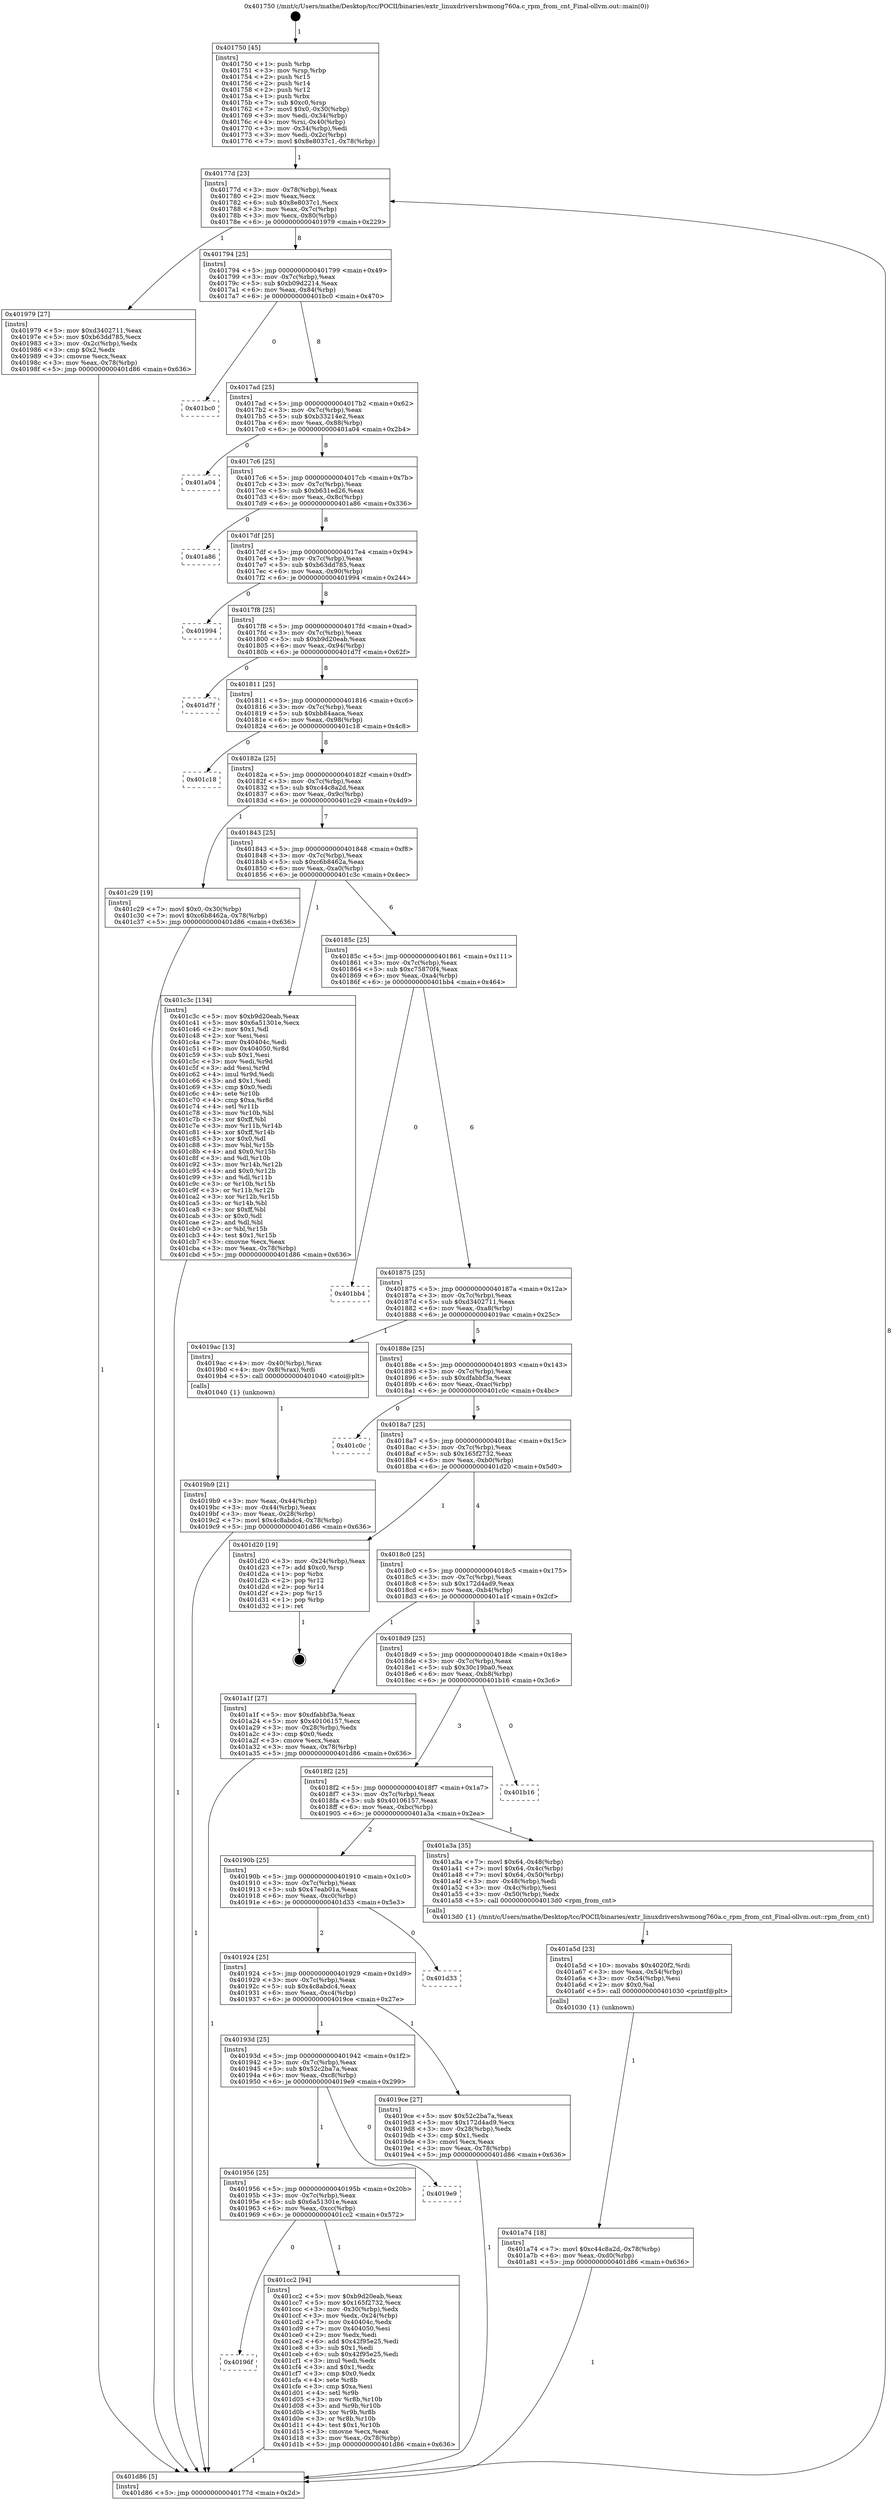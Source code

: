 digraph "0x401750" {
  label = "0x401750 (/mnt/c/Users/mathe/Desktop/tcc/POCII/binaries/extr_linuxdrivershwmong760a.c_rpm_from_cnt_Final-ollvm.out::main(0))"
  labelloc = "t"
  node[shape=record]

  Entry [label="",width=0.3,height=0.3,shape=circle,fillcolor=black,style=filled]
  "0x40177d" [label="{
     0x40177d [23]\l
     | [instrs]\l
     &nbsp;&nbsp;0x40177d \<+3\>: mov -0x78(%rbp),%eax\l
     &nbsp;&nbsp;0x401780 \<+2\>: mov %eax,%ecx\l
     &nbsp;&nbsp;0x401782 \<+6\>: sub $0x8e8037c1,%ecx\l
     &nbsp;&nbsp;0x401788 \<+3\>: mov %eax,-0x7c(%rbp)\l
     &nbsp;&nbsp;0x40178b \<+3\>: mov %ecx,-0x80(%rbp)\l
     &nbsp;&nbsp;0x40178e \<+6\>: je 0000000000401979 \<main+0x229\>\l
  }"]
  "0x401979" [label="{
     0x401979 [27]\l
     | [instrs]\l
     &nbsp;&nbsp;0x401979 \<+5\>: mov $0xd3402711,%eax\l
     &nbsp;&nbsp;0x40197e \<+5\>: mov $0xb63dd785,%ecx\l
     &nbsp;&nbsp;0x401983 \<+3\>: mov -0x2c(%rbp),%edx\l
     &nbsp;&nbsp;0x401986 \<+3\>: cmp $0x2,%edx\l
     &nbsp;&nbsp;0x401989 \<+3\>: cmovne %ecx,%eax\l
     &nbsp;&nbsp;0x40198c \<+3\>: mov %eax,-0x78(%rbp)\l
     &nbsp;&nbsp;0x40198f \<+5\>: jmp 0000000000401d86 \<main+0x636\>\l
  }"]
  "0x401794" [label="{
     0x401794 [25]\l
     | [instrs]\l
     &nbsp;&nbsp;0x401794 \<+5\>: jmp 0000000000401799 \<main+0x49\>\l
     &nbsp;&nbsp;0x401799 \<+3\>: mov -0x7c(%rbp),%eax\l
     &nbsp;&nbsp;0x40179c \<+5\>: sub $0xb09d2214,%eax\l
     &nbsp;&nbsp;0x4017a1 \<+6\>: mov %eax,-0x84(%rbp)\l
     &nbsp;&nbsp;0x4017a7 \<+6\>: je 0000000000401bc0 \<main+0x470\>\l
  }"]
  "0x401d86" [label="{
     0x401d86 [5]\l
     | [instrs]\l
     &nbsp;&nbsp;0x401d86 \<+5\>: jmp 000000000040177d \<main+0x2d\>\l
  }"]
  "0x401750" [label="{
     0x401750 [45]\l
     | [instrs]\l
     &nbsp;&nbsp;0x401750 \<+1\>: push %rbp\l
     &nbsp;&nbsp;0x401751 \<+3\>: mov %rsp,%rbp\l
     &nbsp;&nbsp;0x401754 \<+2\>: push %r15\l
     &nbsp;&nbsp;0x401756 \<+2\>: push %r14\l
     &nbsp;&nbsp;0x401758 \<+2\>: push %r12\l
     &nbsp;&nbsp;0x40175a \<+1\>: push %rbx\l
     &nbsp;&nbsp;0x40175b \<+7\>: sub $0xc0,%rsp\l
     &nbsp;&nbsp;0x401762 \<+7\>: movl $0x0,-0x30(%rbp)\l
     &nbsp;&nbsp;0x401769 \<+3\>: mov %edi,-0x34(%rbp)\l
     &nbsp;&nbsp;0x40176c \<+4\>: mov %rsi,-0x40(%rbp)\l
     &nbsp;&nbsp;0x401770 \<+3\>: mov -0x34(%rbp),%edi\l
     &nbsp;&nbsp;0x401773 \<+3\>: mov %edi,-0x2c(%rbp)\l
     &nbsp;&nbsp;0x401776 \<+7\>: movl $0x8e8037c1,-0x78(%rbp)\l
  }"]
  Exit [label="",width=0.3,height=0.3,shape=circle,fillcolor=black,style=filled,peripheries=2]
  "0x401bc0" [label="{
     0x401bc0\l
  }", style=dashed]
  "0x4017ad" [label="{
     0x4017ad [25]\l
     | [instrs]\l
     &nbsp;&nbsp;0x4017ad \<+5\>: jmp 00000000004017b2 \<main+0x62\>\l
     &nbsp;&nbsp;0x4017b2 \<+3\>: mov -0x7c(%rbp),%eax\l
     &nbsp;&nbsp;0x4017b5 \<+5\>: sub $0xb33214e2,%eax\l
     &nbsp;&nbsp;0x4017ba \<+6\>: mov %eax,-0x88(%rbp)\l
     &nbsp;&nbsp;0x4017c0 \<+6\>: je 0000000000401a04 \<main+0x2b4\>\l
  }"]
  "0x40196f" [label="{
     0x40196f\l
  }", style=dashed]
  "0x401a04" [label="{
     0x401a04\l
  }", style=dashed]
  "0x4017c6" [label="{
     0x4017c6 [25]\l
     | [instrs]\l
     &nbsp;&nbsp;0x4017c6 \<+5\>: jmp 00000000004017cb \<main+0x7b\>\l
     &nbsp;&nbsp;0x4017cb \<+3\>: mov -0x7c(%rbp),%eax\l
     &nbsp;&nbsp;0x4017ce \<+5\>: sub $0xb631ed26,%eax\l
     &nbsp;&nbsp;0x4017d3 \<+6\>: mov %eax,-0x8c(%rbp)\l
     &nbsp;&nbsp;0x4017d9 \<+6\>: je 0000000000401a86 \<main+0x336\>\l
  }"]
  "0x401cc2" [label="{
     0x401cc2 [94]\l
     | [instrs]\l
     &nbsp;&nbsp;0x401cc2 \<+5\>: mov $0xb9d20eab,%eax\l
     &nbsp;&nbsp;0x401cc7 \<+5\>: mov $0x165f2732,%ecx\l
     &nbsp;&nbsp;0x401ccc \<+3\>: mov -0x30(%rbp),%edx\l
     &nbsp;&nbsp;0x401ccf \<+3\>: mov %edx,-0x24(%rbp)\l
     &nbsp;&nbsp;0x401cd2 \<+7\>: mov 0x40404c,%edx\l
     &nbsp;&nbsp;0x401cd9 \<+7\>: mov 0x404050,%esi\l
     &nbsp;&nbsp;0x401ce0 \<+2\>: mov %edx,%edi\l
     &nbsp;&nbsp;0x401ce2 \<+6\>: add $0x42f95e25,%edi\l
     &nbsp;&nbsp;0x401ce8 \<+3\>: sub $0x1,%edi\l
     &nbsp;&nbsp;0x401ceb \<+6\>: sub $0x42f95e25,%edi\l
     &nbsp;&nbsp;0x401cf1 \<+3\>: imul %edi,%edx\l
     &nbsp;&nbsp;0x401cf4 \<+3\>: and $0x1,%edx\l
     &nbsp;&nbsp;0x401cf7 \<+3\>: cmp $0x0,%edx\l
     &nbsp;&nbsp;0x401cfa \<+4\>: sete %r8b\l
     &nbsp;&nbsp;0x401cfe \<+3\>: cmp $0xa,%esi\l
     &nbsp;&nbsp;0x401d01 \<+4\>: setl %r9b\l
     &nbsp;&nbsp;0x401d05 \<+3\>: mov %r8b,%r10b\l
     &nbsp;&nbsp;0x401d08 \<+3\>: and %r9b,%r10b\l
     &nbsp;&nbsp;0x401d0b \<+3\>: xor %r9b,%r8b\l
     &nbsp;&nbsp;0x401d0e \<+3\>: or %r8b,%r10b\l
     &nbsp;&nbsp;0x401d11 \<+4\>: test $0x1,%r10b\l
     &nbsp;&nbsp;0x401d15 \<+3\>: cmovne %ecx,%eax\l
     &nbsp;&nbsp;0x401d18 \<+3\>: mov %eax,-0x78(%rbp)\l
     &nbsp;&nbsp;0x401d1b \<+5\>: jmp 0000000000401d86 \<main+0x636\>\l
  }"]
  "0x401a86" [label="{
     0x401a86\l
  }", style=dashed]
  "0x4017df" [label="{
     0x4017df [25]\l
     | [instrs]\l
     &nbsp;&nbsp;0x4017df \<+5\>: jmp 00000000004017e4 \<main+0x94\>\l
     &nbsp;&nbsp;0x4017e4 \<+3\>: mov -0x7c(%rbp),%eax\l
     &nbsp;&nbsp;0x4017e7 \<+5\>: sub $0xb63dd785,%eax\l
     &nbsp;&nbsp;0x4017ec \<+6\>: mov %eax,-0x90(%rbp)\l
     &nbsp;&nbsp;0x4017f2 \<+6\>: je 0000000000401994 \<main+0x244\>\l
  }"]
  "0x401956" [label="{
     0x401956 [25]\l
     | [instrs]\l
     &nbsp;&nbsp;0x401956 \<+5\>: jmp 000000000040195b \<main+0x20b\>\l
     &nbsp;&nbsp;0x40195b \<+3\>: mov -0x7c(%rbp),%eax\l
     &nbsp;&nbsp;0x40195e \<+5\>: sub $0x6a51301e,%eax\l
     &nbsp;&nbsp;0x401963 \<+6\>: mov %eax,-0xcc(%rbp)\l
     &nbsp;&nbsp;0x401969 \<+6\>: je 0000000000401cc2 \<main+0x572\>\l
  }"]
  "0x401994" [label="{
     0x401994\l
  }", style=dashed]
  "0x4017f8" [label="{
     0x4017f8 [25]\l
     | [instrs]\l
     &nbsp;&nbsp;0x4017f8 \<+5\>: jmp 00000000004017fd \<main+0xad\>\l
     &nbsp;&nbsp;0x4017fd \<+3\>: mov -0x7c(%rbp),%eax\l
     &nbsp;&nbsp;0x401800 \<+5\>: sub $0xb9d20eab,%eax\l
     &nbsp;&nbsp;0x401805 \<+6\>: mov %eax,-0x94(%rbp)\l
     &nbsp;&nbsp;0x40180b \<+6\>: je 0000000000401d7f \<main+0x62f\>\l
  }"]
  "0x4019e9" [label="{
     0x4019e9\l
  }", style=dashed]
  "0x401d7f" [label="{
     0x401d7f\l
  }", style=dashed]
  "0x401811" [label="{
     0x401811 [25]\l
     | [instrs]\l
     &nbsp;&nbsp;0x401811 \<+5\>: jmp 0000000000401816 \<main+0xc6\>\l
     &nbsp;&nbsp;0x401816 \<+3\>: mov -0x7c(%rbp),%eax\l
     &nbsp;&nbsp;0x401819 \<+5\>: sub $0xbb84aaca,%eax\l
     &nbsp;&nbsp;0x40181e \<+6\>: mov %eax,-0x98(%rbp)\l
     &nbsp;&nbsp;0x401824 \<+6\>: je 0000000000401c18 \<main+0x4c8\>\l
  }"]
  "0x401a74" [label="{
     0x401a74 [18]\l
     | [instrs]\l
     &nbsp;&nbsp;0x401a74 \<+7\>: movl $0xc44c8a2d,-0x78(%rbp)\l
     &nbsp;&nbsp;0x401a7b \<+6\>: mov %eax,-0xd0(%rbp)\l
     &nbsp;&nbsp;0x401a81 \<+5\>: jmp 0000000000401d86 \<main+0x636\>\l
  }"]
  "0x401c18" [label="{
     0x401c18\l
  }", style=dashed]
  "0x40182a" [label="{
     0x40182a [25]\l
     | [instrs]\l
     &nbsp;&nbsp;0x40182a \<+5\>: jmp 000000000040182f \<main+0xdf\>\l
     &nbsp;&nbsp;0x40182f \<+3\>: mov -0x7c(%rbp),%eax\l
     &nbsp;&nbsp;0x401832 \<+5\>: sub $0xc44c8a2d,%eax\l
     &nbsp;&nbsp;0x401837 \<+6\>: mov %eax,-0x9c(%rbp)\l
     &nbsp;&nbsp;0x40183d \<+6\>: je 0000000000401c29 \<main+0x4d9\>\l
  }"]
  "0x401a5d" [label="{
     0x401a5d [23]\l
     | [instrs]\l
     &nbsp;&nbsp;0x401a5d \<+10\>: movabs $0x4020f2,%rdi\l
     &nbsp;&nbsp;0x401a67 \<+3\>: mov %eax,-0x54(%rbp)\l
     &nbsp;&nbsp;0x401a6a \<+3\>: mov -0x54(%rbp),%esi\l
     &nbsp;&nbsp;0x401a6d \<+2\>: mov $0x0,%al\l
     &nbsp;&nbsp;0x401a6f \<+5\>: call 0000000000401030 \<printf@plt\>\l
     | [calls]\l
     &nbsp;&nbsp;0x401030 \{1\} (unknown)\l
  }"]
  "0x401c29" [label="{
     0x401c29 [19]\l
     | [instrs]\l
     &nbsp;&nbsp;0x401c29 \<+7\>: movl $0x0,-0x30(%rbp)\l
     &nbsp;&nbsp;0x401c30 \<+7\>: movl $0xc6b8462a,-0x78(%rbp)\l
     &nbsp;&nbsp;0x401c37 \<+5\>: jmp 0000000000401d86 \<main+0x636\>\l
  }"]
  "0x401843" [label="{
     0x401843 [25]\l
     | [instrs]\l
     &nbsp;&nbsp;0x401843 \<+5\>: jmp 0000000000401848 \<main+0xf8\>\l
     &nbsp;&nbsp;0x401848 \<+3\>: mov -0x7c(%rbp),%eax\l
     &nbsp;&nbsp;0x40184b \<+5\>: sub $0xc6b8462a,%eax\l
     &nbsp;&nbsp;0x401850 \<+6\>: mov %eax,-0xa0(%rbp)\l
     &nbsp;&nbsp;0x401856 \<+6\>: je 0000000000401c3c \<main+0x4ec\>\l
  }"]
  "0x40193d" [label="{
     0x40193d [25]\l
     | [instrs]\l
     &nbsp;&nbsp;0x40193d \<+5\>: jmp 0000000000401942 \<main+0x1f2\>\l
     &nbsp;&nbsp;0x401942 \<+3\>: mov -0x7c(%rbp),%eax\l
     &nbsp;&nbsp;0x401945 \<+5\>: sub $0x52c2ba7a,%eax\l
     &nbsp;&nbsp;0x40194a \<+6\>: mov %eax,-0xc8(%rbp)\l
     &nbsp;&nbsp;0x401950 \<+6\>: je 00000000004019e9 \<main+0x299\>\l
  }"]
  "0x401c3c" [label="{
     0x401c3c [134]\l
     | [instrs]\l
     &nbsp;&nbsp;0x401c3c \<+5\>: mov $0xb9d20eab,%eax\l
     &nbsp;&nbsp;0x401c41 \<+5\>: mov $0x6a51301e,%ecx\l
     &nbsp;&nbsp;0x401c46 \<+2\>: mov $0x1,%dl\l
     &nbsp;&nbsp;0x401c48 \<+2\>: xor %esi,%esi\l
     &nbsp;&nbsp;0x401c4a \<+7\>: mov 0x40404c,%edi\l
     &nbsp;&nbsp;0x401c51 \<+8\>: mov 0x404050,%r8d\l
     &nbsp;&nbsp;0x401c59 \<+3\>: sub $0x1,%esi\l
     &nbsp;&nbsp;0x401c5c \<+3\>: mov %edi,%r9d\l
     &nbsp;&nbsp;0x401c5f \<+3\>: add %esi,%r9d\l
     &nbsp;&nbsp;0x401c62 \<+4\>: imul %r9d,%edi\l
     &nbsp;&nbsp;0x401c66 \<+3\>: and $0x1,%edi\l
     &nbsp;&nbsp;0x401c69 \<+3\>: cmp $0x0,%edi\l
     &nbsp;&nbsp;0x401c6c \<+4\>: sete %r10b\l
     &nbsp;&nbsp;0x401c70 \<+4\>: cmp $0xa,%r8d\l
     &nbsp;&nbsp;0x401c74 \<+4\>: setl %r11b\l
     &nbsp;&nbsp;0x401c78 \<+3\>: mov %r10b,%bl\l
     &nbsp;&nbsp;0x401c7b \<+3\>: xor $0xff,%bl\l
     &nbsp;&nbsp;0x401c7e \<+3\>: mov %r11b,%r14b\l
     &nbsp;&nbsp;0x401c81 \<+4\>: xor $0xff,%r14b\l
     &nbsp;&nbsp;0x401c85 \<+3\>: xor $0x0,%dl\l
     &nbsp;&nbsp;0x401c88 \<+3\>: mov %bl,%r15b\l
     &nbsp;&nbsp;0x401c8b \<+4\>: and $0x0,%r15b\l
     &nbsp;&nbsp;0x401c8f \<+3\>: and %dl,%r10b\l
     &nbsp;&nbsp;0x401c92 \<+3\>: mov %r14b,%r12b\l
     &nbsp;&nbsp;0x401c95 \<+4\>: and $0x0,%r12b\l
     &nbsp;&nbsp;0x401c99 \<+3\>: and %dl,%r11b\l
     &nbsp;&nbsp;0x401c9c \<+3\>: or %r10b,%r15b\l
     &nbsp;&nbsp;0x401c9f \<+3\>: or %r11b,%r12b\l
     &nbsp;&nbsp;0x401ca2 \<+3\>: xor %r12b,%r15b\l
     &nbsp;&nbsp;0x401ca5 \<+3\>: or %r14b,%bl\l
     &nbsp;&nbsp;0x401ca8 \<+3\>: xor $0xff,%bl\l
     &nbsp;&nbsp;0x401cab \<+3\>: or $0x0,%dl\l
     &nbsp;&nbsp;0x401cae \<+2\>: and %dl,%bl\l
     &nbsp;&nbsp;0x401cb0 \<+3\>: or %bl,%r15b\l
     &nbsp;&nbsp;0x401cb3 \<+4\>: test $0x1,%r15b\l
     &nbsp;&nbsp;0x401cb7 \<+3\>: cmovne %ecx,%eax\l
     &nbsp;&nbsp;0x401cba \<+3\>: mov %eax,-0x78(%rbp)\l
     &nbsp;&nbsp;0x401cbd \<+5\>: jmp 0000000000401d86 \<main+0x636\>\l
  }"]
  "0x40185c" [label="{
     0x40185c [25]\l
     | [instrs]\l
     &nbsp;&nbsp;0x40185c \<+5\>: jmp 0000000000401861 \<main+0x111\>\l
     &nbsp;&nbsp;0x401861 \<+3\>: mov -0x7c(%rbp),%eax\l
     &nbsp;&nbsp;0x401864 \<+5\>: sub $0xc75870f4,%eax\l
     &nbsp;&nbsp;0x401869 \<+6\>: mov %eax,-0xa4(%rbp)\l
     &nbsp;&nbsp;0x40186f \<+6\>: je 0000000000401bb4 \<main+0x464\>\l
  }"]
  "0x4019ce" [label="{
     0x4019ce [27]\l
     | [instrs]\l
     &nbsp;&nbsp;0x4019ce \<+5\>: mov $0x52c2ba7a,%eax\l
     &nbsp;&nbsp;0x4019d3 \<+5\>: mov $0x172d4ad9,%ecx\l
     &nbsp;&nbsp;0x4019d8 \<+3\>: mov -0x28(%rbp),%edx\l
     &nbsp;&nbsp;0x4019db \<+3\>: cmp $0x1,%edx\l
     &nbsp;&nbsp;0x4019de \<+3\>: cmovl %ecx,%eax\l
     &nbsp;&nbsp;0x4019e1 \<+3\>: mov %eax,-0x78(%rbp)\l
     &nbsp;&nbsp;0x4019e4 \<+5\>: jmp 0000000000401d86 \<main+0x636\>\l
  }"]
  "0x401bb4" [label="{
     0x401bb4\l
  }", style=dashed]
  "0x401875" [label="{
     0x401875 [25]\l
     | [instrs]\l
     &nbsp;&nbsp;0x401875 \<+5\>: jmp 000000000040187a \<main+0x12a\>\l
     &nbsp;&nbsp;0x40187a \<+3\>: mov -0x7c(%rbp),%eax\l
     &nbsp;&nbsp;0x40187d \<+5\>: sub $0xd3402711,%eax\l
     &nbsp;&nbsp;0x401882 \<+6\>: mov %eax,-0xa8(%rbp)\l
     &nbsp;&nbsp;0x401888 \<+6\>: je 00000000004019ac \<main+0x25c\>\l
  }"]
  "0x401924" [label="{
     0x401924 [25]\l
     | [instrs]\l
     &nbsp;&nbsp;0x401924 \<+5\>: jmp 0000000000401929 \<main+0x1d9\>\l
     &nbsp;&nbsp;0x401929 \<+3\>: mov -0x7c(%rbp),%eax\l
     &nbsp;&nbsp;0x40192c \<+5\>: sub $0x4c8abdc4,%eax\l
     &nbsp;&nbsp;0x401931 \<+6\>: mov %eax,-0xc4(%rbp)\l
     &nbsp;&nbsp;0x401937 \<+6\>: je 00000000004019ce \<main+0x27e\>\l
  }"]
  "0x4019ac" [label="{
     0x4019ac [13]\l
     | [instrs]\l
     &nbsp;&nbsp;0x4019ac \<+4\>: mov -0x40(%rbp),%rax\l
     &nbsp;&nbsp;0x4019b0 \<+4\>: mov 0x8(%rax),%rdi\l
     &nbsp;&nbsp;0x4019b4 \<+5\>: call 0000000000401040 \<atoi@plt\>\l
     | [calls]\l
     &nbsp;&nbsp;0x401040 \{1\} (unknown)\l
  }"]
  "0x40188e" [label="{
     0x40188e [25]\l
     | [instrs]\l
     &nbsp;&nbsp;0x40188e \<+5\>: jmp 0000000000401893 \<main+0x143\>\l
     &nbsp;&nbsp;0x401893 \<+3\>: mov -0x7c(%rbp),%eax\l
     &nbsp;&nbsp;0x401896 \<+5\>: sub $0xdfabbf3a,%eax\l
     &nbsp;&nbsp;0x40189b \<+6\>: mov %eax,-0xac(%rbp)\l
     &nbsp;&nbsp;0x4018a1 \<+6\>: je 0000000000401c0c \<main+0x4bc\>\l
  }"]
  "0x4019b9" [label="{
     0x4019b9 [21]\l
     | [instrs]\l
     &nbsp;&nbsp;0x4019b9 \<+3\>: mov %eax,-0x44(%rbp)\l
     &nbsp;&nbsp;0x4019bc \<+3\>: mov -0x44(%rbp),%eax\l
     &nbsp;&nbsp;0x4019bf \<+3\>: mov %eax,-0x28(%rbp)\l
     &nbsp;&nbsp;0x4019c2 \<+7\>: movl $0x4c8abdc4,-0x78(%rbp)\l
     &nbsp;&nbsp;0x4019c9 \<+5\>: jmp 0000000000401d86 \<main+0x636\>\l
  }"]
  "0x401d33" [label="{
     0x401d33\l
  }", style=dashed]
  "0x401c0c" [label="{
     0x401c0c\l
  }", style=dashed]
  "0x4018a7" [label="{
     0x4018a7 [25]\l
     | [instrs]\l
     &nbsp;&nbsp;0x4018a7 \<+5\>: jmp 00000000004018ac \<main+0x15c\>\l
     &nbsp;&nbsp;0x4018ac \<+3\>: mov -0x7c(%rbp),%eax\l
     &nbsp;&nbsp;0x4018af \<+5\>: sub $0x165f2732,%eax\l
     &nbsp;&nbsp;0x4018b4 \<+6\>: mov %eax,-0xb0(%rbp)\l
     &nbsp;&nbsp;0x4018ba \<+6\>: je 0000000000401d20 \<main+0x5d0\>\l
  }"]
  "0x40190b" [label="{
     0x40190b [25]\l
     | [instrs]\l
     &nbsp;&nbsp;0x40190b \<+5\>: jmp 0000000000401910 \<main+0x1c0\>\l
     &nbsp;&nbsp;0x401910 \<+3\>: mov -0x7c(%rbp),%eax\l
     &nbsp;&nbsp;0x401913 \<+5\>: sub $0x47eab01a,%eax\l
     &nbsp;&nbsp;0x401918 \<+6\>: mov %eax,-0xc0(%rbp)\l
     &nbsp;&nbsp;0x40191e \<+6\>: je 0000000000401d33 \<main+0x5e3\>\l
  }"]
  "0x401d20" [label="{
     0x401d20 [19]\l
     | [instrs]\l
     &nbsp;&nbsp;0x401d20 \<+3\>: mov -0x24(%rbp),%eax\l
     &nbsp;&nbsp;0x401d23 \<+7\>: add $0xc0,%rsp\l
     &nbsp;&nbsp;0x401d2a \<+1\>: pop %rbx\l
     &nbsp;&nbsp;0x401d2b \<+2\>: pop %r12\l
     &nbsp;&nbsp;0x401d2d \<+2\>: pop %r14\l
     &nbsp;&nbsp;0x401d2f \<+2\>: pop %r15\l
     &nbsp;&nbsp;0x401d31 \<+1\>: pop %rbp\l
     &nbsp;&nbsp;0x401d32 \<+1\>: ret\l
  }"]
  "0x4018c0" [label="{
     0x4018c0 [25]\l
     | [instrs]\l
     &nbsp;&nbsp;0x4018c0 \<+5\>: jmp 00000000004018c5 \<main+0x175\>\l
     &nbsp;&nbsp;0x4018c5 \<+3\>: mov -0x7c(%rbp),%eax\l
     &nbsp;&nbsp;0x4018c8 \<+5\>: sub $0x172d4ad9,%eax\l
     &nbsp;&nbsp;0x4018cd \<+6\>: mov %eax,-0xb4(%rbp)\l
     &nbsp;&nbsp;0x4018d3 \<+6\>: je 0000000000401a1f \<main+0x2cf\>\l
  }"]
  "0x401a3a" [label="{
     0x401a3a [35]\l
     | [instrs]\l
     &nbsp;&nbsp;0x401a3a \<+7\>: movl $0x64,-0x48(%rbp)\l
     &nbsp;&nbsp;0x401a41 \<+7\>: movl $0x64,-0x4c(%rbp)\l
     &nbsp;&nbsp;0x401a48 \<+7\>: movl $0x64,-0x50(%rbp)\l
     &nbsp;&nbsp;0x401a4f \<+3\>: mov -0x48(%rbp),%edi\l
     &nbsp;&nbsp;0x401a52 \<+3\>: mov -0x4c(%rbp),%esi\l
     &nbsp;&nbsp;0x401a55 \<+3\>: mov -0x50(%rbp),%edx\l
     &nbsp;&nbsp;0x401a58 \<+5\>: call 00000000004013d0 \<rpm_from_cnt\>\l
     | [calls]\l
     &nbsp;&nbsp;0x4013d0 \{1\} (/mnt/c/Users/mathe/Desktop/tcc/POCII/binaries/extr_linuxdrivershwmong760a.c_rpm_from_cnt_Final-ollvm.out::rpm_from_cnt)\l
  }"]
  "0x401a1f" [label="{
     0x401a1f [27]\l
     | [instrs]\l
     &nbsp;&nbsp;0x401a1f \<+5\>: mov $0xdfabbf3a,%eax\l
     &nbsp;&nbsp;0x401a24 \<+5\>: mov $0x40106157,%ecx\l
     &nbsp;&nbsp;0x401a29 \<+3\>: mov -0x28(%rbp),%edx\l
     &nbsp;&nbsp;0x401a2c \<+3\>: cmp $0x0,%edx\l
     &nbsp;&nbsp;0x401a2f \<+3\>: cmove %ecx,%eax\l
     &nbsp;&nbsp;0x401a32 \<+3\>: mov %eax,-0x78(%rbp)\l
     &nbsp;&nbsp;0x401a35 \<+5\>: jmp 0000000000401d86 \<main+0x636\>\l
  }"]
  "0x4018d9" [label="{
     0x4018d9 [25]\l
     | [instrs]\l
     &nbsp;&nbsp;0x4018d9 \<+5\>: jmp 00000000004018de \<main+0x18e\>\l
     &nbsp;&nbsp;0x4018de \<+3\>: mov -0x7c(%rbp),%eax\l
     &nbsp;&nbsp;0x4018e1 \<+5\>: sub $0x30c19ba0,%eax\l
     &nbsp;&nbsp;0x4018e6 \<+6\>: mov %eax,-0xb8(%rbp)\l
     &nbsp;&nbsp;0x4018ec \<+6\>: je 0000000000401b16 \<main+0x3c6\>\l
  }"]
  "0x4018f2" [label="{
     0x4018f2 [25]\l
     | [instrs]\l
     &nbsp;&nbsp;0x4018f2 \<+5\>: jmp 00000000004018f7 \<main+0x1a7\>\l
     &nbsp;&nbsp;0x4018f7 \<+3\>: mov -0x7c(%rbp),%eax\l
     &nbsp;&nbsp;0x4018fa \<+5\>: sub $0x40106157,%eax\l
     &nbsp;&nbsp;0x4018ff \<+6\>: mov %eax,-0xbc(%rbp)\l
     &nbsp;&nbsp;0x401905 \<+6\>: je 0000000000401a3a \<main+0x2ea\>\l
  }"]
  "0x401b16" [label="{
     0x401b16\l
  }", style=dashed]
  Entry -> "0x401750" [label=" 1"]
  "0x40177d" -> "0x401979" [label=" 1"]
  "0x40177d" -> "0x401794" [label=" 8"]
  "0x401979" -> "0x401d86" [label=" 1"]
  "0x401750" -> "0x40177d" [label=" 1"]
  "0x401d86" -> "0x40177d" [label=" 8"]
  "0x401d20" -> Exit [label=" 1"]
  "0x401794" -> "0x401bc0" [label=" 0"]
  "0x401794" -> "0x4017ad" [label=" 8"]
  "0x401cc2" -> "0x401d86" [label=" 1"]
  "0x4017ad" -> "0x401a04" [label=" 0"]
  "0x4017ad" -> "0x4017c6" [label=" 8"]
  "0x401956" -> "0x40196f" [label=" 0"]
  "0x4017c6" -> "0x401a86" [label=" 0"]
  "0x4017c6" -> "0x4017df" [label=" 8"]
  "0x401956" -> "0x401cc2" [label=" 1"]
  "0x4017df" -> "0x401994" [label=" 0"]
  "0x4017df" -> "0x4017f8" [label=" 8"]
  "0x40193d" -> "0x401956" [label=" 1"]
  "0x4017f8" -> "0x401d7f" [label=" 0"]
  "0x4017f8" -> "0x401811" [label=" 8"]
  "0x40193d" -> "0x4019e9" [label=" 0"]
  "0x401811" -> "0x401c18" [label=" 0"]
  "0x401811" -> "0x40182a" [label=" 8"]
  "0x401c3c" -> "0x401d86" [label=" 1"]
  "0x40182a" -> "0x401c29" [label=" 1"]
  "0x40182a" -> "0x401843" [label=" 7"]
  "0x401c29" -> "0x401d86" [label=" 1"]
  "0x401843" -> "0x401c3c" [label=" 1"]
  "0x401843" -> "0x40185c" [label=" 6"]
  "0x401a74" -> "0x401d86" [label=" 1"]
  "0x40185c" -> "0x401bb4" [label=" 0"]
  "0x40185c" -> "0x401875" [label=" 6"]
  "0x401a5d" -> "0x401a74" [label=" 1"]
  "0x401875" -> "0x4019ac" [label=" 1"]
  "0x401875" -> "0x40188e" [label=" 5"]
  "0x4019ac" -> "0x4019b9" [label=" 1"]
  "0x4019b9" -> "0x401d86" [label=" 1"]
  "0x401a1f" -> "0x401d86" [label=" 1"]
  "0x40188e" -> "0x401c0c" [label=" 0"]
  "0x40188e" -> "0x4018a7" [label=" 5"]
  "0x4019ce" -> "0x401d86" [label=" 1"]
  "0x4018a7" -> "0x401d20" [label=" 1"]
  "0x4018a7" -> "0x4018c0" [label=" 4"]
  "0x401924" -> "0x4019ce" [label=" 1"]
  "0x4018c0" -> "0x401a1f" [label=" 1"]
  "0x4018c0" -> "0x4018d9" [label=" 3"]
  "0x401a3a" -> "0x401a5d" [label=" 1"]
  "0x4018d9" -> "0x401b16" [label=" 0"]
  "0x4018d9" -> "0x4018f2" [label=" 3"]
  "0x40190b" -> "0x401924" [label=" 2"]
  "0x4018f2" -> "0x401a3a" [label=" 1"]
  "0x4018f2" -> "0x40190b" [label=" 2"]
  "0x401924" -> "0x40193d" [label=" 1"]
  "0x40190b" -> "0x401d33" [label=" 0"]
}
